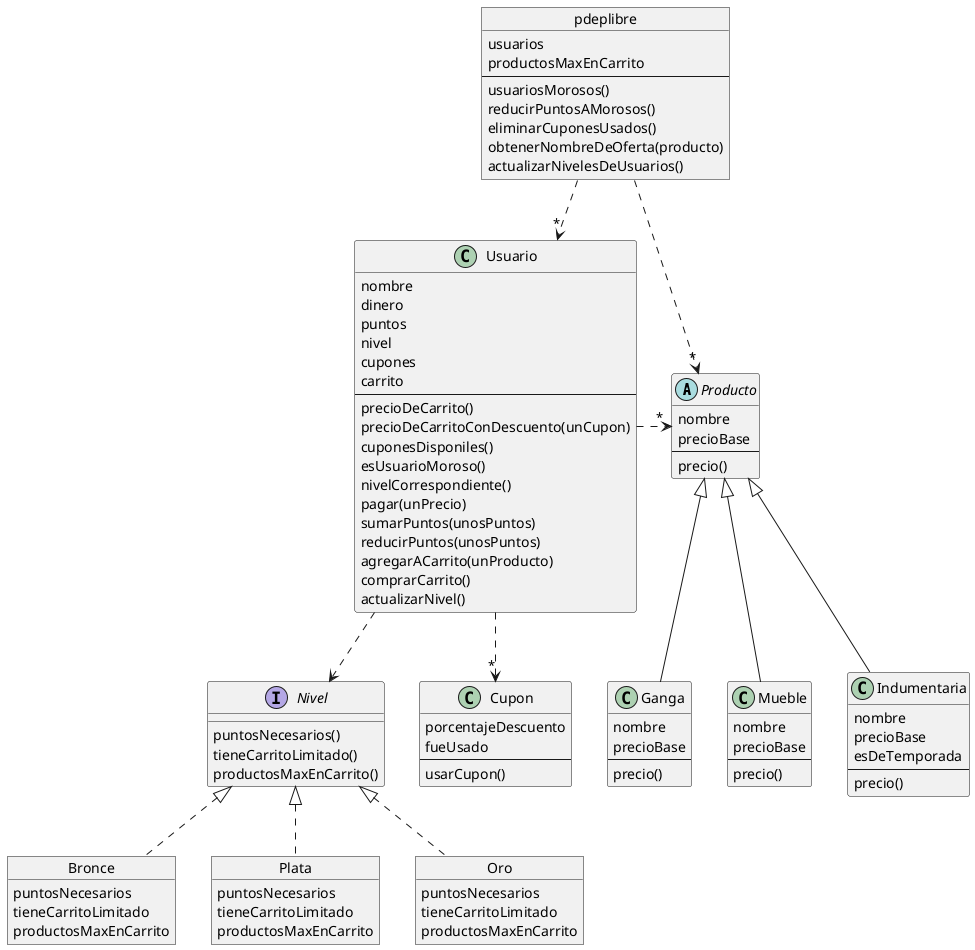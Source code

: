 @startuml PdePLibre

abstract class Producto {
    nombre
    precioBase
    --
    precio()
}

class Mueble {
    nombre
    precioBase
    --
    precio()
}

class Indumentaria {
    nombre
    precioBase
    esDeTemporada
    --
    precio()
}

class Ganga {
    nombre
    precioBase
    --
    precio()
}

class Usuario {
    nombre
    dinero 
    puntos 
    nivel 
    cupones 
    carrito 
    --
    precioDeCarrito()
    precioDeCarritoConDescuento(unCupon)
    cuponesDisponiles()
    esUsuarioMoroso()
    nivelCorrespondiente()
    pagar(unPrecio)
    sumarPuntos(unosPuntos)
    reducirPuntos(unosPuntos)
    agregarACarrito(unProducto)
    comprarCarrito()
    actualizarNivel()
}

interface Nivel {
    puntosNecesarios()
    tieneCarritoLimitado()
    productosMaxEnCarrito()
}

object Bronce {
    puntosNecesarios
    tieneCarritoLimitado
    productosMaxEnCarrito
}

object Plata {
    puntosNecesarios
    tieneCarritoLimitado
    productosMaxEnCarrito
}

object Oro {
    puntosNecesarios
    tieneCarritoLimitado
    productosMaxEnCarrito
}

class Cupon {
    porcentajeDescuento
    fueUsado
    --
    usarCupon()
}

object pdeplibre {
    usuarios
    productosMaxEnCarrito
    --
    usuariosMorosos()
    reducirPuntosAMorosos()
    eliminarCuponesUsados()
    obtenerNombreDeOferta(producto)
    actualizarNivelesDeUsuarios()
}


Mueble -u-|> Producto
Indumentaria -u-|> Producto
Ganga -u-|> Producto

Usuario ..> Nivel
Usuario ..> "*" Cupon
Usuario .r.> "*" Producto

Bronce .u.|> Nivel
Plata .u.|> Nivel
Oro .u.|> Nivel

pdeplibre ..> "*" Usuario
pdeplibre ..> "*" Producto

@enduml